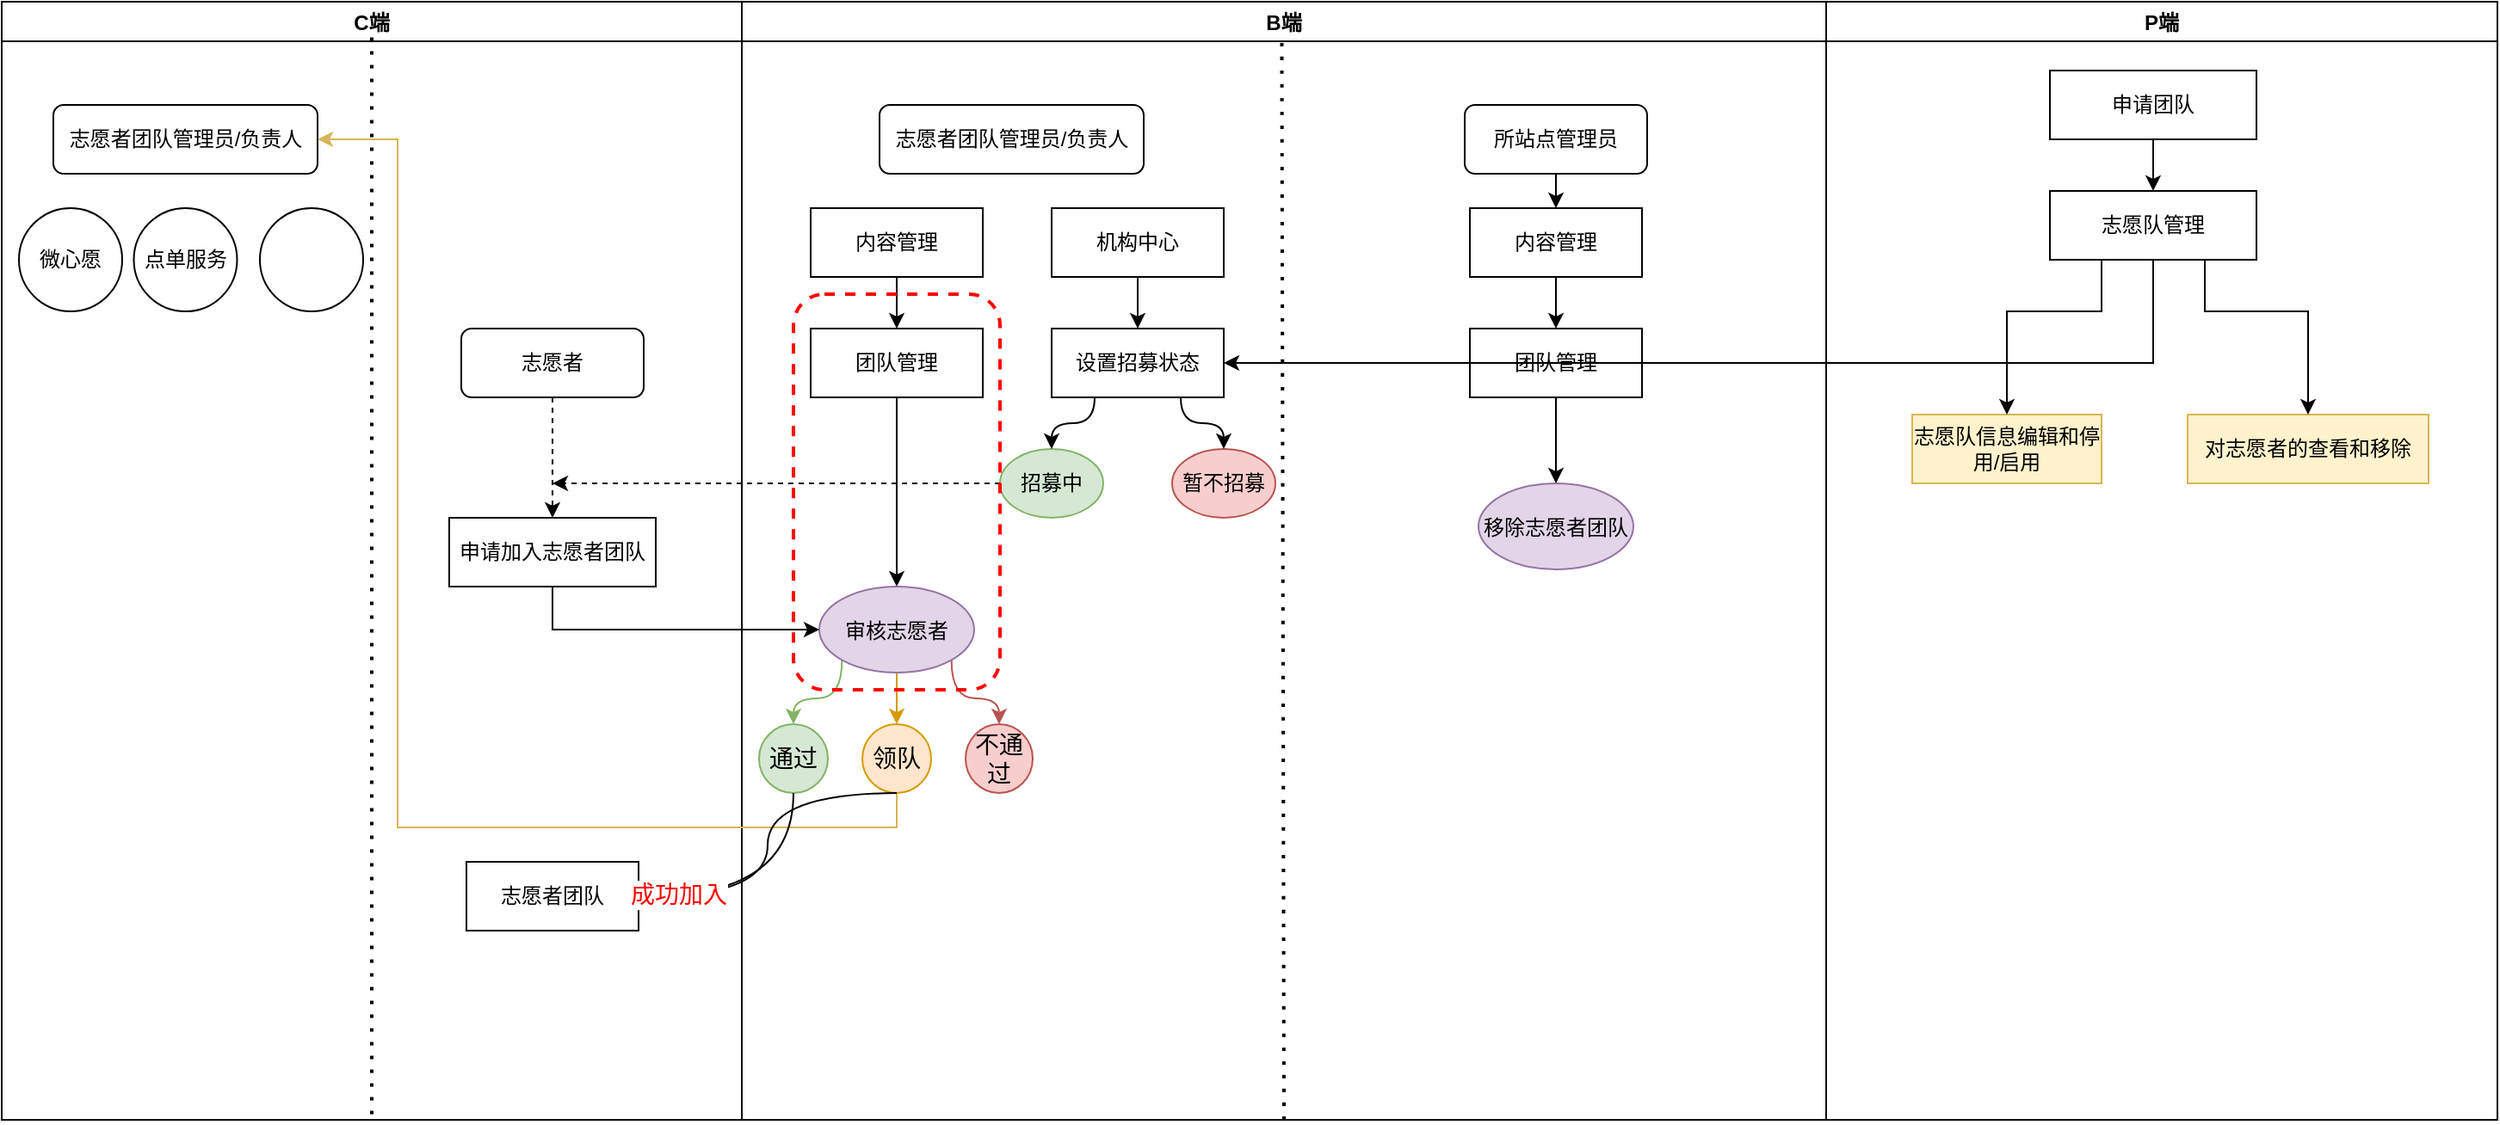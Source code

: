 <mxfile version="15.7.0" type="github">
  <diagram id="ZC5p5VC0Y0RsRYnaukDD" name="第 1 页">
    <mxGraphModel dx="1422" dy="761" grid="1" gridSize="10" guides="1" tooltips="1" connect="1" arrows="1" fold="1" page="1" pageScale="1" pageWidth="827" pageHeight="1169" math="0" shadow="0">
      <root>
        <mxCell id="0" />
        <mxCell id="1" parent="0" />
        <mxCell id="huGk5qr_uN4y3jjxr1eP-6" value="C端" style="swimlane;" parent="1" vertex="1">
          <mxGeometry x="150" y="80" width="430" height="650" as="geometry" />
        </mxCell>
        <mxCell id="mTIyiD7B3CdjUpecXwlK-11" value="志愿者" style="rounded=1;whiteSpace=wrap;html=1;" parent="huGk5qr_uN4y3jjxr1eP-6" vertex="1">
          <mxGeometry x="267" y="190" width="106" height="40" as="geometry" />
        </mxCell>
        <mxCell id="mTIyiD7B3CdjUpecXwlK-20" value="申请加入志愿者团队" style="rounded=0;whiteSpace=wrap;html=1;" parent="huGk5qr_uN4y3jjxr1eP-6" vertex="1">
          <mxGeometry x="260" y="300" width="120" height="40" as="geometry" />
        </mxCell>
        <mxCell id="mTIyiD7B3CdjUpecXwlK-21" value="" style="endArrow=classic;html=1;rounded=0;fontSize=14;fontColor=#FF0000;exitX=0.5;exitY=1;exitDx=0;exitDy=0;entryX=0.5;entryY=0;entryDx=0;entryDy=0;dashed=1;" parent="huGk5qr_uN4y3jjxr1eP-6" source="mTIyiD7B3CdjUpecXwlK-11" target="mTIyiD7B3CdjUpecXwlK-20" edge="1">
          <mxGeometry width="50" height="50" relative="1" as="geometry">
            <mxPoint x="553" y="470" as="sourcePoint" />
            <mxPoint x="603" y="420" as="targetPoint" />
          </mxGeometry>
        </mxCell>
        <mxCell id="mTIyiD7B3CdjUpecXwlK-48" value="志愿者团队管理员/负责人" style="rounded=1;whiteSpace=wrap;html=1;" parent="huGk5qr_uN4y3jjxr1eP-6" vertex="1">
          <mxGeometry x="30" y="60" width="153.5" height="40" as="geometry" />
        </mxCell>
        <mxCell id="YUQ73kClSB1GS7UO0awM-3" value="志愿者团队" style="rounded=0;whiteSpace=wrap;html=1;" parent="huGk5qr_uN4y3jjxr1eP-6" vertex="1">
          <mxGeometry x="270" y="500" width="100" height="40" as="geometry" />
        </mxCell>
        <mxCell id="yQSx5qsJZ6cNk3nJdyjW-4" value="微心愿" style="ellipse;whiteSpace=wrap;html=1;strokeColor=default;strokeWidth=1;fillColor=#FFFFFF;" vertex="1" parent="huGk5qr_uN4y3jjxr1eP-6">
          <mxGeometry x="10" y="120" width="60" height="60" as="geometry" />
        </mxCell>
        <mxCell id="yQSx5qsJZ6cNk3nJdyjW-5" value="点单服务" style="ellipse;whiteSpace=wrap;html=1;strokeColor=default;strokeWidth=1;fillColor=#FFFFFF;" vertex="1" parent="huGk5qr_uN4y3jjxr1eP-6">
          <mxGeometry x="76.75" y="120" width="60" height="60" as="geometry" />
        </mxCell>
        <mxCell id="yQSx5qsJZ6cNk3nJdyjW-6" value="" style="ellipse;whiteSpace=wrap;html=1;strokeColor=default;strokeWidth=1;fillColor=#FFFFFF;" vertex="1" parent="huGk5qr_uN4y3jjxr1eP-6">
          <mxGeometry x="150" y="120" width="60" height="60" as="geometry" />
        </mxCell>
        <mxCell id="huGk5qr_uN4y3jjxr1eP-7" value="B端" style="swimlane;" parent="1" vertex="1">
          <mxGeometry x="580" y="80" width="630" height="650" as="geometry" />
        </mxCell>
        <mxCell id="mTIyiD7B3CdjUpecXwlK-1" value="机构中心" style="rounded=0;whiteSpace=wrap;html=1;" parent="huGk5qr_uN4y3jjxr1eP-7" vertex="1">
          <mxGeometry x="180" y="120" width="100" height="40" as="geometry" />
        </mxCell>
        <mxCell id="mTIyiD7B3CdjUpecXwlK-3" value="设置招募状态" style="rounded=0;whiteSpace=wrap;html=1;" parent="huGk5qr_uN4y3jjxr1eP-7" vertex="1">
          <mxGeometry x="180" y="190" width="100" height="40" as="geometry" />
        </mxCell>
        <mxCell id="mTIyiD7B3CdjUpecXwlK-2" value="" style="endArrow=classic;html=1;rounded=0;exitX=0.5;exitY=1;exitDx=0;exitDy=0;entryX=0.5;entryY=0;entryDx=0;entryDy=0;" parent="huGk5qr_uN4y3jjxr1eP-7" source="mTIyiD7B3CdjUpecXwlK-1" target="mTIyiD7B3CdjUpecXwlK-3" edge="1">
          <mxGeometry width="50" height="50" relative="1" as="geometry">
            <mxPoint x="60" y="230" as="sourcePoint" />
            <mxPoint x="230" y="220" as="targetPoint" />
          </mxGeometry>
        </mxCell>
        <mxCell id="mTIyiD7B3CdjUpecXwlK-7" value="招募中" style="ellipse;whiteSpace=wrap;html=1;fillColor=#d5e8d4;strokeColor=#82b366;" parent="huGk5qr_uN4y3jjxr1eP-7" vertex="1">
          <mxGeometry x="150" y="260" width="60" height="40" as="geometry" />
        </mxCell>
        <mxCell id="mTIyiD7B3CdjUpecXwlK-8" value="暂不招募" style="ellipse;whiteSpace=wrap;html=1;fillColor=#f8cecc;strokeColor=#b85450;" parent="huGk5qr_uN4y3jjxr1eP-7" vertex="1">
          <mxGeometry x="250" y="260" width="60" height="40" as="geometry" />
        </mxCell>
        <mxCell id="mTIyiD7B3CdjUpecXwlK-9" value="" style="endArrow=classic;html=1;rounded=0;exitX=0.25;exitY=1;exitDx=0;exitDy=0;entryX=0.5;entryY=0;entryDx=0;entryDy=0;edgeStyle=orthogonalEdgeStyle;curved=1;" parent="huGk5qr_uN4y3jjxr1eP-7" source="mTIyiD7B3CdjUpecXwlK-3" target="mTIyiD7B3CdjUpecXwlK-7" edge="1">
          <mxGeometry width="50" height="50" relative="1" as="geometry">
            <mxPoint x="60" y="230" as="sourcePoint" />
            <mxPoint x="110" y="180" as="targetPoint" />
          </mxGeometry>
        </mxCell>
        <mxCell id="mTIyiD7B3CdjUpecXwlK-10" value="" style="endArrow=classic;html=1;rounded=0;exitX=0.75;exitY=1;exitDx=0;exitDy=0;entryX=0.5;entryY=0;entryDx=0;entryDy=0;edgeStyle=orthogonalEdgeStyle;curved=1;" parent="huGk5qr_uN4y3jjxr1eP-7" source="mTIyiD7B3CdjUpecXwlK-3" target="mTIyiD7B3CdjUpecXwlK-8" edge="1">
          <mxGeometry width="50" height="50" relative="1" as="geometry">
            <mxPoint x="60" y="230" as="sourcePoint" />
            <mxPoint x="110" y="180" as="targetPoint" />
          </mxGeometry>
        </mxCell>
        <mxCell id="mTIyiD7B3CdjUpecXwlK-16" value="内容管理" style="rounded=0;whiteSpace=wrap;html=1;" parent="huGk5qr_uN4y3jjxr1eP-7" vertex="1">
          <mxGeometry x="40" y="120" width="100" height="40" as="geometry" />
        </mxCell>
        <mxCell id="mTIyiD7B3CdjUpecXwlK-17" value="团队管理" style="rounded=0;whiteSpace=wrap;html=1;" parent="huGk5qr_uN4y3jjxr1eP-7" vertex="1">
          <mxGeometry x="40" y="190" width="100" height="40" as="geometry" />
        </mxCell>
        <mxCell id="mTIyiD7B3CdjUpecXwlK-18" value="" style="endArrow=classic;html=1;rounded=0;fontSize=14;fontColor=#FF0000;curved=1;exitX=0.5;exitY=1;exitDx=0;exitDy=0;" parent="huGk5qr_uN4y3jjxr1eP-7" source="mTIyiD7B3CdjUpecXwlK-16" target="mTIyiD7B3CdjUpecXwlK-17" edge="1">
          <mxGeometry width="50" height="50" relative="1" as="geometry">
            <mxPoint x="110" y="330" as="sourcePoint" />
            <mxPoint x="160" y="280" as="targetPoint" />
          </mxGeometry>
        </mxCell>
        <mxCell id="mTIyiD7B3CdjUpecXwlK-25" value="志愿者团队管理员/负责人" style="rounded=1;whiteSpace=wrap;html=1;" parent="huGk5qr_uN4y3jjxr1eP-7" vertex="1">
          <mxGeometry x="80" y="60" width="153.5" height="40" as="geometry" />
        </mxCell>
        <mxCell id="mTIyiD7B3CdjUpecXwlK-29" value="" style="endArrow=classic;html=1;rounded=0;fontSize=14;fontColor=#FF0000;strokeColor=#000000;exitX=0.5;exitY=1;exitDx=0;exitDy=0;" parent="huGk5qr_uN4y3jjxr1eP-7" source="mTIyiD7B3CdjUpecXwlK-17" edge="1">
          <mxGeometry width="50" height="50" relative="1" as="geometry">
            <mxPoint x="110" y="330" as="sourcePoint" />
            <mxPoint x="90" y="340" as="targetPoint" />
          </mxGeometry>
        </mxCell>
        <mxCell id="mTIyiD7B3CdjUpecXwlK-30" value="&lt;font color=&quot;#000000&quot;&gt;通过&lt;/font&gt;" style="ellipse;whiteSpace=wrap;html=1;fontSize=14;fillColor=#d5e8d4;strokeColor=#82b366;" parent="huGk5qr_uN4y3jjxr1eP-7" vertex="1">
          <mxGeometry x="10" y="420" width="40" height="40" as="geometry" />
        </mxCell>
        <mxCell id="mTIyiD7B3CdjUpecXwlK-32" value="&lt;font color=&quot;#000000&quot;&gt;不通过&lt;/font&gt;" style="ellipse;whiteSpace=wrap;html=1;fontSize=14;fillColor=#f8cecc;strokeColor=#b85450;" parent="huGk5qr_uN4y3jjxr1eP-7" vertex="1">
          <mxGeometry x="130" y="420" width="39" height="40" as="geometry" />
        </mxCell>
        <mxCell id="mTIyiD7B3CdjUpecXwlK-34" value="&lt;font color=&quot;#000000&quot;&gt;领队&lt;/font&gt;" style="ellipse;whiteSpace=wrap;html=1;fontSize=14;fillColor=#ffe6cc;strokeColor=#d79b00;" parent="huGk5qr_uN4y3jjxr1eP-7" vertex="1">
          <mxGeometry x="70" y="420" width="40" height="40" as="geometry" />
        </mxCell>
        <mxCell id="mTIyiD7B3CdjUpecXwlK-35" value="" style="endArrow=classic;html=1;rounded=0;fontSize=14;fontColor=#000000;strokeColor=#82b366;exitX=0;exitY=1;exitDx=0;exitDy=0;entryX=0.5;entryY=0;entryDx=0;entryDy=0;edgeStyle=orthogonalEdgeStyle;curved=1;fillColor=#d5e8d4;" parent="huGk5qr_uN4y3jjxr1eP-7" source="mTIyiD7B3CdjUpecXwlK-45" target="mTIyiD7B3CdjUpecXwlK-30" edge="1">
          <mxGeometry width="50" height="50" relative="1" as="geometry">
            <mxPoint x="55" y="390" as="sourcePoint" />
            <mxPoint x="400" y="290" as="targetPoint" />
          </mxGeometry>
        </mxCell>
        <mxCell id="mTIyiD7B3CdjUpecXwlK-36" value="" style="endArrow=classic;html=1;rounded=0;fontSize=14;fontColor=#000000;strokeColor=#d79b00;exitX=0.5;exitY=1;exitDx=0;exitDy=0;entryX=0.5;entryY=0;entryDx=0;entryDy=0;edgeStyle=orthogonalEdgeStyle;curved=1;fillColor=#ffe6cc;" parent="huGk5qr_uN4y3jjxr1eP-7" source="mTIyiD7B3CdjUpecXwlK-45" target="mTIyiD7B3CdjUpecXwlK-34" edge="1">
          <mxGeometry width="50" height="50" relative="1" as="geometry">
            <mxPoint x="100" y="420" as="sourcePoint" />
            <mxPoint x="420" y="320" as="targetPoint" />
          </mxGeometry>
        </mxCell>
        <mxCell id="mTIyiD7B3CdjUpecXwlK-37" value="" style="endArrow=classic;html=1;rounded=0;fontSize=14;fontColor=#000000;strokeColor=#b85450;exitX=1;exitY=1;exitDx=0;exitDy=0;entryX=0.5;entryY=0;entryDx=0;entryDy=0;edgeStyle=orthogonalEdgeStyle;curved=1;fillColor=#f8cecc;" parent="huGk5qr_uN4y3jjxr1eP-7" source="mTIyiD7B3CdjUpecXwlK-45" target="mTIyiD7B3CdjUpecXwlK-32" edge="1">
          <mxGeometry width="50" height="50" relative="1" as="geometry">
            <mxPoint x="148.5" y="410" as="sourcePoint" />
            <mxPoint x="443.5" y="310" as="targetPoint" />
          </mxGeometry>
        </mxCell>
        <mxCell id="mTIyiD7B3CdjUpecXwlK-39" value="所站点管理员" style="rounded=1;whiteSpace=wrap;html=1;" parent="huGk5qr_uN4y3jjxr1eP-7" vertex="1">
          <mxGeometry x="420" y="60" width="106" height="40" as="geometry" />
        </mxCell>
        <mxCell id="mTIyiD7B3CdjUpecXwlK-40" value="内容管理" style="rounded=0;whiteSpace=wrap;html=1;" parent="huGk5qr_uN4y3jjxr1eP-7" vertex="1">
          <mxGeometry x="423" y="120" width="100" height="40" as="geometry" />
        </mxCell>
        <mxCell id="mTIyiD7B3CdjUpecXwlK-43" value="" style="endArrow=classic;html=1;rounded=0;fontSize=14;fontColor=#000000;strokeColor=#000000;curved=1;exitX=0.5;exitY=1;exitDx=0;exitDy=0;entryX=0.5;entryY=0;entryDx=0;entryDy=0;" parent="huGk5qr_uN4y3jjxr1eP-7" source="mTIyiD7B3CdjUpecXwlK-39" target="mTIyiD7B3CdjUpecXwlK-40" edge="1">
          <mxGeometry width="50" height="50" relative="1" as="geometry">
            <mxPoint x="180" y="330" as="sourcePoint" />
            <mxPoint x="230" y="280" as="targetPoint" />
          </mxGeometry>
        </mxCell>
        <mxCell id="mTIyiD7B3CdjUpecXwlK-45" value="&lt;span style=&quot;font-size: 12px&quot;&gt;审核志愿者&lt;/span&gt;" style="ellipse;whiteSpace=wrap;html=1;fontSize=14;fillColor=#e1d5e7;strokeColor=#9673a6;" parent="huGk5qr_uN4y3jjxr1eP-7" vertex="1">
          <mxGeometry x="45" y="340" width="90" height="50" as="geometry" />
        </mxCell>
        <mxCell id="mTIyiD7B3CdjUpecXwlK-47" value="&lt;span style=&quot;font-size: 12px&quot;&gt;移除志愿者团队&lt;/span&gt;" style="ellipse;whiteSpace=wrap;html=1;fontSize=14;fillColor=#e1d5e7;strokeColor=#9673a6;" parent="huGk5qr_uN4y3jjxr1eP-7" vertex="1">
          <mxGeometry x="428" y="280" width="90" height="50" as="geometry" />
        </mxCell>
        <mxCell id="huGk5qr_uN4y3jjxr1eP-8" value="P端" style="swimlane;" parent="1" vertex="1">
          <mxGeometry x="1210" y="80" width="390" height="650" as="geometry" />
        </mxCell>
        <mxCell id="huGk5qr_uN4y3jjxr1eP-9" value="申请团队" style="rounded=0;whiteSpace=wrap;html=1;" parent="huGk5qr_uN4y3jjxr1eP-8" vertex="1">
          <mxGeometry x="130" y="40" width="120" height="40" as="geometry" />
        </mxCell>
        <mxCell id="huGk5qr_uN4y3jjxr1eP-19" value="志愿队管理" style="rounded=0;whiteSpace=wrap;html=1;" parent="huGk5qr_uN4y3jjxr1eP-8" vertex="1">
          <mxGeometry x="130" y="110" width="120" height="40" as="geometry" />
        </mxCell>
        <mxCell id="huGk5qr_uN4y3jjxr1eP-20" value="" style="endArrow=classic;html=1;rounded=0;exitX=0.5;exitY=1;exitDx=0;exitDy=0;" parent="huGk5qr_uN4y3jjxr1eP-8" source="huGk5qr_uN4y3jjxr1eP-9" target="huGk5qr_uN4y3jjxr1eP-19" edge="1">
          <mxGeometry width="50" height="50" relative="1" as="geometry">
            <mxPoint x="-80" y="250" as="sourcePoint" />
            <mxPoint x="-30" y="200" as="targetPoint" />
          </mxGeometry>
        </mxCell>
        <mxCell id="huGk5qr_uN4y3jjxr1eP-23" value="志愿队信息编辑和停用/启用" style="rounded=0;whiteSpace=wrap;html=1;fillColor=#fff2cc;strokeColor=#d6b656;" parent="huGk5qr_uN4y3jjxr1eP-8" vertex="1">
          <mxGeometry x="50" y="240" width="110" height="40" as="geometry" />
        </mxCell>
        <mxCell id="huGk5qr_uN4y3jjxr1eP-24" value="" style="endArrow=classic;html=1;rounded=0;exitX=0.25;exitY=1;exitDx=0;exitDy=0;entryX=0.5;entryY=0;entryDx=0;entryDy=0;edgeStyle=orthogonalEdgeStyle;" parent="huGk5qr_uN4y3jjxr1eP-8" source="huGk5qr_uN4y3jjxr1eP-19" target="huGk5qr_uN4y3jjxr1eP-23" edge="1">
          <mxGeometry width="50" height="50" relative="1" as="geometry">
            <mxPoint x="-80" y="250" as="sourcePoint" />
            <mxPoint x="130" y="190" as="targetPoint" />
            <Array as="points">
              <mxPoint x="160" y="180" />
              <mxPoint x="105" y="180" />
            </Array>
          </mxGeometry>
        </mxCell>
        <mxCell id="LU-k1ygae7aRMqxSKJSX-1" value="对志愿者的查看和移除" style="rounded=0;whiteSpace=wrap;html=1;fillColor=#fff2cc;strokeColor=#d6b656;" parent="huGk5qr_uN4y3jjxr1eP-8" vertex="1">
          <mxGeometry x="210" y="240" width="140" height="40" as="geometry" />
        </mxCell>
        <mxCell id="yQSx5qsJZ6cNk3nJdyjW-1" value="" style="endArrow=classic;html=1;rounded=0;exitX=0.75;exitY=1;exitDx=0;exitDy=0;entryX=0.5;entryY=0;entryDx=0;entryDy=0;" edge="1" parent="huGk5qr_uN4y3jjxr1eP-8" source="huGk5qr_uN4y3jjxr1eP-19" target="LU-k1ygae7aRMqxSKJSX-1">
          <mxGeometry width="50" height="50" relative="1" as="geometry">
            <mxPoint x="-320" y="330" as="sourcePoint" />
            <mxPoint x="-270" y="280" as="targetPoint" />
            <Array as="points">
              <mxPoint x="220" y="180" />
              <mxPoint x="280" y="180" />
            </Array>
          </mxGeometry>
        </mxCell>
        <mxCell id="mTIyiD7B3CdjUpecXwlK-4" value="" style="endArrow=none;dashed=1;html=1;dashPattern=1 3;strokeWidth=2;rounded=0;entryX=0.5;entryY=1;entryDx=0;entryDy=0;exitX=0.5;exitY=0.032;exitDx=0;exitDy=0;exitPerimeter=0;" parent="1" source="huGk5qr_uN4y3jjxr1eP-6" target="huGk5qr_uN4y3jjxr1eP-6" edge="1">
          <mxGeometry width="50" height="50" relative="1" as="geometry">
            <mxPoint x="370" y="120" as="sourcePoint" />
            <mxPoint x="750" y="370" as="targetPoint" />
          </mxGeometry>
        </mxCell>
        <mxCell id="mTIyiD7B3CdjUpecXwlK-24" value="" style="endArrow=classic;html=1;rounded=0;fontSize=14;fontColor=#FF0000;exitX=0;exitY=0.5;exitDx=0;exitDy=0;dashed=1;strokeColor=#000000;" parent="1" source="mTIyiD7B3CdjUpecXwlK-7" edge="1">
          <mxGeometry width="50" height="50" relative="1" as="geometry">
            <mxPoint x="700" y="410" as="sourcePoint" />
            <mxPoint x="470" y="360" as="targetPoint" />
          </mxGeometry>
        </mxCell>
        <mxCell id="mTIyiD7B3CdjUpecXwlK-27" value="" style="endArrow=classic;html=1;rounded=0;fontSize=14;fontColor=#FF0000;strokeColor=#000000;exitX=0.5;exitY=1;exitDx=0;exitDy=0;entryX=0;entryY=0.5;entryDx=0;entryDy=0;" parent="1" source="mTIyiD7B3CdjUpecXwlK-20" target="mTIyiD7B3CdjUpecXwlK-45" edge="1">
          <mxGeometry width="50" height="50" relative="1" as="geometry">
            <mxPoint x="700" y="410" as="sourcePoint" />
            <mxPoint x="620" y="440" as="targetPoint" />
            <Array as="points">
              <mxPoint x="470" y="445" />
            </Array>
          </mxGeometry>
        </mxCell>
        <mxCell id="mTIyiD7B3CdjUpecXwlK-38" value="" style="endArrow=none;dashed=1;html=1;dashPattern=1 3;strokeWidth=2;rounded=0;fontSize=14;fontColor=#000000;curved=1;exitX=0.498;exitY=0.037;exitDx=0;exitDy=0;exitPerimeter=0;entryX=0.5;entryY=1;entryDx=0;entryDy=0;" parent="1" source="huGk5qr_uN4y3jjxr1eP-7" target="huGk5qr_uN4y3jjxr1eP-7" edge="1">
          <mxGeometry width="50" height="50" relative="1" as="geometry">
            <mxPoint x="710" y="410" as="sourcePoint" />
            <mxPoint x="760" y="360" as="targetPoint" />
          </mxGeometry>
        </mxCell>
        <mxCell id="mTIyiD7B3CdjUpecXwlK-41" value="团队管理" style="rounded=0;whiteSpace=wrap;html=1;" parent="1" vertex="1">
          <mxGeometry x="1003" y="270" width="100" height="40" as="geometry" />
        </mxCell>
        <mxCell id="mTIyiD7B3CdjUpecXwlK-44" value="" style="endArrow=classic;html=1;rounded=0;fontSize=14;fontColor=#000000;strokeColor=#000000;curved=1;exitX=0.5;exitY=1;exitDx=0;exitDy=0;entryX=0.5;entryY=0;entryDx=0;entryDy=0;" parent="1" source="mTIyiD7B3CdjUpecXwlK-40" target="mTIyiD7B3CdjUpecXwlK-41" edge="1">
          <mxGeometry width="50" height="50" relative="1" as="geometry">
            <mxPoint x="760" y="410" as="sourcePoint" />
            <mxPoint x="810" y="360" as="targetPoint" />
          </mxGeometry>
        </mxCell>
        <mxCell id="mTIyiD7B3CdjUpecXwlK-46" value="" style="endArrow=classic;html=1;rounded=0;fontSize=14;fontColor=#000000;strokeColor=#000000;curved=1;exitX=0.5;exitY=1;exitDx=0;exitDy=0;" parent="1" source="mTIyiD7B3CdjUpecXwlK-41" edge="1">
          <mxGeometry width="50" height="50" relative="1" as="geometry">
            <mxPoint x="760" y="410" as="sourcePoint" />
            <mxPoint x="1053" y="360" as="targetPoint" />
          </mxGeometry>
        </mxCell>
        <mxCell id="mTIyiD7B3CdjUpecXwlK-49" value="" style="endArrow=classic;html=1;rounded=0;fontSize=14;fontColor=#000000;strokeColor=#d6b656;exitX=0.5;exitY=1;exitDx=0;exitDy=0;entryX=1;entryY=0.5;entryDx=0;entryDy=0;fillColor=#fff2cc;" parent="1" source="mTIyiD7B3CdjUpecXwlK-34" target="mTIyiD7B3CdjUpecXwlK-48" edge="1">
          <mxGeometry width="50" height="50" relative="1" as="geometry">
            <mxPoint x="760" y="410" as="sourcePoint" />
            <mxPoint x="810" y="360" as="targetPoint" />
            <Array as="points">
              <mxPoint x="670" y="560" />
              <mxPoint x="380" y="560" />
              <mxPoint x="380" y="160" />
            </Array>
          </mxGeometry>
        </mxCell>
        <mxCell id="YUQ73kClSB1GS7UO0awM-5" value="" style="endArrow=classic;html=1;rounded=0;exitX=0.5;exitY=1;exitDx=0;exitDy=0;entryX=1;entryY=0.5;entryDx=0;entryDy=0;edgeStyle=orthogonalEdgeStyle;curved=1;" parent="1" source="mTIyiD7B3CdjUpecXwlK-30" target="YUQ73kClSB1GS7UO0awM-3" edge="1">
          <mxGeometry width="50" height="50" relative="1" as="geometry">
            <mxPoint x="790" y="410" as="sourcePoint" />
            <mxPoint x="840" y="360" as="targetPoint" />
          </mxGeometry>
        </mxCell>
        <mxCell id="YUQ73kClSB1GS7UO0awM-6" value="" style="endArrow=classic;html=1;rounded=0;edgeStyle=orthogonalEdgeStyle;curved=1;entryX=1;entryY=0.5;entryDx=0;entryDy=0;" parent="1" target="YUQ73kClSB1GS7UO0awM-3" edge="1">
          <mxGeometry width="50" height="50" relative="1" as="geometry">
            <mxPoint x="670" y="540" as="sourcePoint" />
            <mxPoint x="540" y="570" as="targetPoint" />
          </mxGeometry>
        </mxCell>
        <mxCell id="YUQ73kClSB1GS7UO0awM-7" value="&lt;font style=&quot;font-size: 14px&quot; color=&quot;#ff0000&quot;&gt;成功加入&lt;/font&gt;" style="edgeLabel;html=1;align=center;verticalAlign=middle;resizable=0;points=[];" parent="YUQ73kClSB1GS7UO0awM-6" vertex="1" connectable="0">
          <mxGeometry x="0.781" y="-1" relative="1" as="geometry">
            <mxPoint as="offset" />
          </mxGeometry>
        </mxCell>
        <mxCell id="yQSx5qsJZ6cNk3nJdyjW-2" value="" style="endArrow=classic;html=1;rounded=0;exitX=0.5;exitY=1;exitDx=0;exitDy=0;entryX=1;entryY=0.5;entryDx=0;entryDy=0;" edge="1" parent="1" source="huGk5qr_uN4y3jjxr1eP-19" target="mTIyiD7B3CdjUpecXwlK-3">
          <mxGeometry width="50" height="50" relative="1" as="geometry">
            <mxPoint x="890" y="410" as="sourcePoint" />
            <mxPoint x="940" y="360" as="targetPoint" />
            <Array as="points">
              <mxPoint x="1400" y="290" />
            </Array>
          </mxGeometry>
        </mxCell>
        <mxCell id="yQSx5qsJZ6cNk3nJdyjW-3" value="" style="rounded=1;whiteSpace=wrap;html=1;fillColor=none;strokeWidth=2;dashed=1;strokeColor=#FF0000;" vertex="1" parent="1">
          <mxGeometry x="610" y="250" width="120" height="230" as="geometry" />
        </mxCell>
      </root>
    </mxGraphModel>
  </diagram>
</mxfile>
